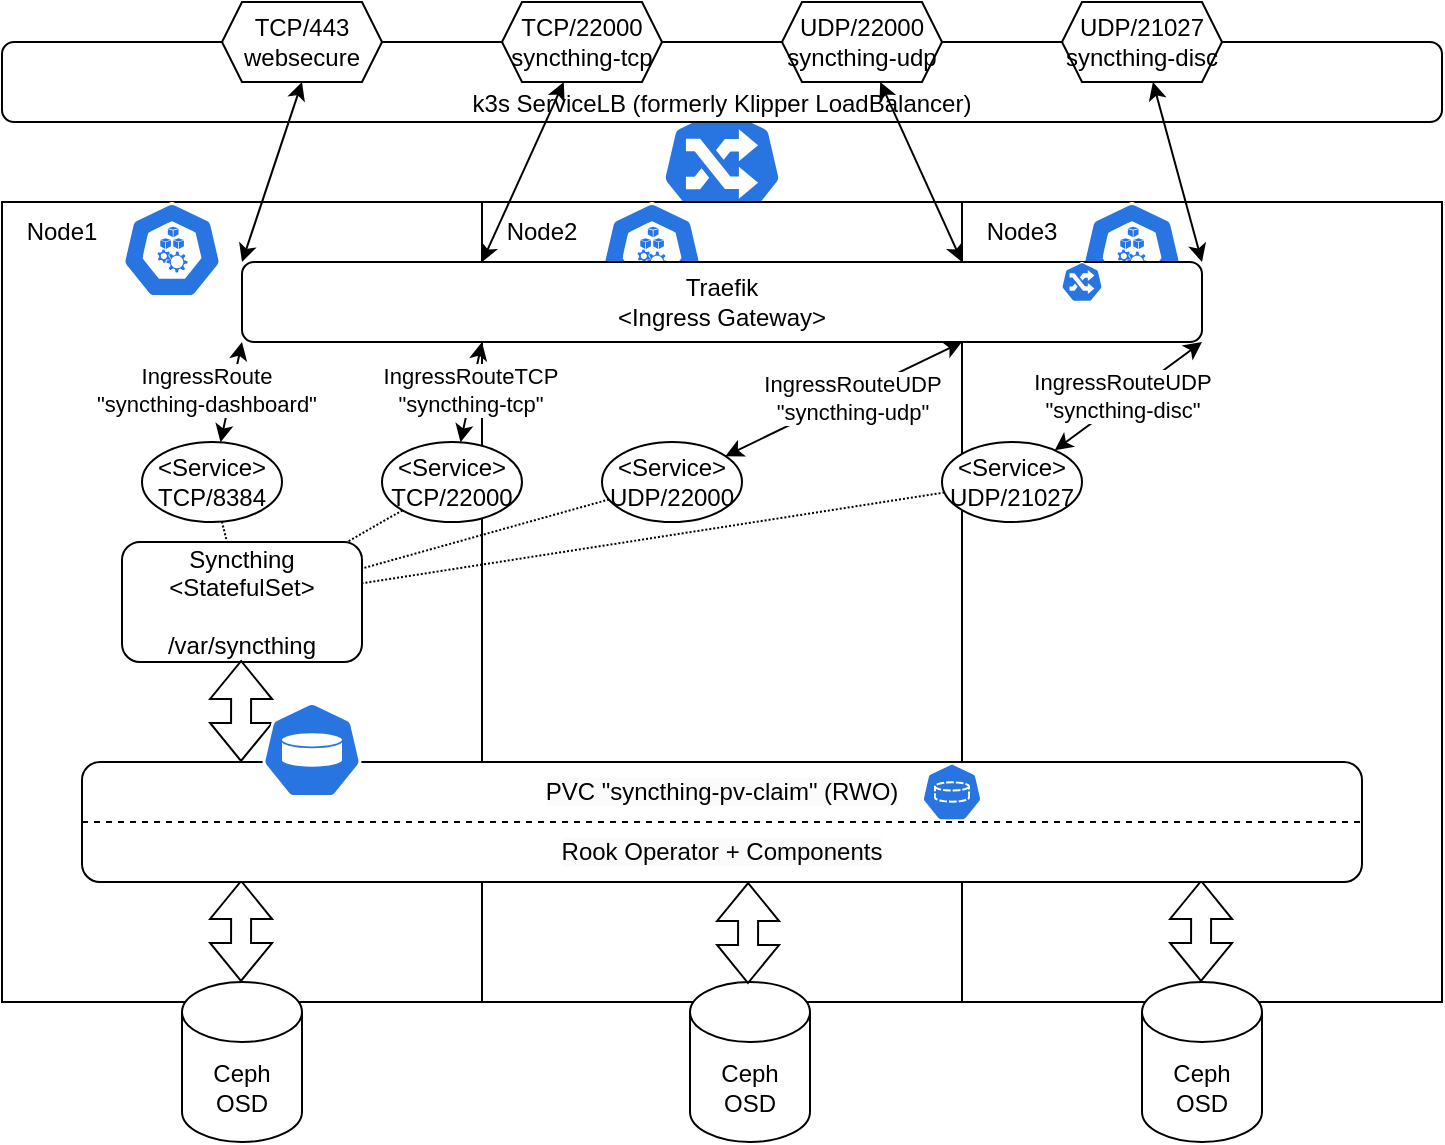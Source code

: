 <mxfile version="21.6.5" type="device">
  <diagram name="Seite-1" id="WY76_UIT-7cdqhVsJGH5">
    <mxGraphModel dx="954" dy="608" grid="1" gridSize="10" guides="1" tooltips="1" connect="1" arrows="1" fold="1" page="1" pageScale="1" pageWidth="827" pageHeight="1169" math="0" shadow="0">
      <root>
        <mxCell id="0" />
        <mxCell id="1" parent="0" />
        <mxCell id="g-BLfw2waqW90s4DqcR2-60" value="" style="sketch=0;html=1;dashed=0;whitespace=wrap;fillColor=#2875E2;strokeColor=#ffffff;points=[[0.005,0.63,0],[0.1,0.2,0],[0.9,0.2,0],[0.5,0,0],[0.995,0.63,0],[0.72,0.99,0],[0.5,1,0],[0.28,0.99,0]];verticalLabelPosition=bottom;align=center;verticalAlign=top;shape=mxgraph.kubernetes.icon;prIcon=ing" vertex="1" parent="1">
          <mxGeometry x="365" y="72" width="70" height="58" as="geometry" />
        </mxCell>
        <mxCell id="g-BLfw2waqW90s4DqcR2-8" value="" style="rounded=0;whiteSpace=wrap;html=1;" vertex="1" parent="1">
          <mxGeometry x="40" y="120" width="240" height="400" as="geometry" />
        </mxCell>
        <mxCell id="g-BLfw2waqW90s4DqcR2-9" value="" style="rounded=0;whiteSpace=wrap;html=1;" vertex="1" parent="1">
          <mxGeometry x="280" y="120" width="240" height="400" as="geometry" />
        </mxCell>
        <mxCell id="g-BLfw2waqW90s4DqcR2-10" value="" style="rounded=0;whiteSpace=wrap;html=1;" vertex="1" parent="1">
          <mxGeometry x="520" y="120" width="240" height="400" as="geometry" />
        </mxCell>
        <mxCell id="g-BLfw2waqW90s4DqcR2-11" value="Node1" style="text;html=1;strokeColor=none;fillColor=none;align=center;verticalAlign=middle;whiteSpace=wrap;rounded=0;" vertex="1" parent="1">
          <mxGeometry x="40" y="120" width="60" height="30" as="geometry" />
        </mxCell>
        <mxCell id="g-BLfw2waqW90s4DqcR2-12" value="Node2" style="text;html=1;strokeColor=none;fillColor=none;align=center;verticalAlign=middle;whiteSpace=wrap;rounded=0;" vertex="1" parent="1">
          <mxGeometry x="280" y="120" width="60" height="30" as="geometry" />
        </mxCell>
        <mxCell id="g-BLfw2waqW90s4DqcR2-13" value="Node3" style="text;html=1;strokeColor=none;fillColor=none;align=center;verticalAlign=middle;whiteSpace=wrap;rounded=0;" vertex="1" parent="1">
          <mxGeometry x="520" y="120" width="60" height="30" as="geometry" />
        </mxCell>
        <mxCell id="g-BLfw2waqW90s4DqcR2-15" value="Ceph OSD" style="shape=cylinder3;whiteSpace=wrap;html=1;boundedLbl=1;backgroundOutline=1;size=15;" vertex="1" parent="1">
          <mxGeometry x="130" y="510" width="60" height="80" as="geometry" />
        </mxCell>
        <mxCell id="g-BLfw2waqW90s4DqcR2-16" value="Ceph OSD" style="shape=cylinder3;whiteSpace=wrap;html=1;boundedLbl=1;backgroundOutline=1;size=15;" vertex="1" parent="1">
          <mxGeometry x="384" y="510" width="60" height="80" as="geometry" />
        </mxCell>
        <mxCell id="g-BLfw2waqW90s4DqcR2-17" value="Ceph OSD" style="shape=cylinder3;whiteSpace=wrap;html=1;boundedLbl=1;backgroundOutline=1;size=15;" vertex="1" parent="1">
          <mxGeometry x="610" y="510" width="60" height="80" as="geometry" />
        </mxCell>
        <mxCell id="g-BLfw2waqW90s4DqcR2-18" value="" style="shape=flexArrow;endArrow=classic;startArrow=classic;html=1;rounded=0;entryX=0.122;entryY=0.983;entryDx=0;entryDy=0;entryPerimeter=0;" edge="1" parent="1">
          <mxGeometry width="100" height="100" relative="1" as="geometry">
            <mxPoint x="159.5" y="510" as="sourcePoint" />
            <mxPoint x="159.58" y="458.98" as="targetPoint" />
          </mxGeometry>
        </mxCell>
        <mxCell id="g-BLfw2waqW90s4DqcR2-20" value="" style="shape=flexArrow;endArrow=classic;startArrow=classic;html=1;rounded=0;entryX=0.122;entryY=0.983;entryDx=0;entryDy=0;entryPerimeter=0;" edge="1" parent="1">
          <mxGeometry width="100" height="100" relative="1" as="geometry">
            <mxPoint x="413" y="511.02" as="sourcePoint" />
            <mxPoint x="413.08" y="460" as="targetPoint" />
          </mxGeometry>
        </mxCell>
        <mxCell id="g-BLfw2waqW90s4DqcR2-21" value="" style="shape=flexArrow;endArrow=classic;startArrow=classic;html=1;rounded=0;entryX=0.122;entryY=0.983;entryDx=0;entryDy=0;entryPerimeter=0;" edge="1" parent="1">
          <mxGeometry width="100" height="100" relative="1" as="geometry">
            <mxPoint x="639.5" y="510" as="sourcePoint" />
            <mxPoint x="639.58" y="458.98" as="targetPoint" />
          </mxGeometry>
        </mxCell>
        <mxCell id="g-BLfw2waqW90s4DqcR2-26" value="Syncthing &amp;lt;StatefulSet&amp;gt;&lt;br&gt;&lt;br&gt;/var/syncthing" style="rounded=1;whiteSpace=wrap;html=1;" vertex="1" parent="1">
          <mxGeometry x="100" y="290" width="120" height="60" as="geometry" />
        </mxCell>
        <mxCell id="g-BLfw2waqW90s4DqcR2-27" value="" style="shape=flexArrow;endArrow=classic;startArrow=classic;html=1;rounded=0;entryX=0.122;entryY=0.983;entryDx=0;entryDy=0;entryPerimeter=0;" edge="1" parent="1">
          <mxGeometry width="100" height="100" relative="1" as="geometry">
            <mxPoint x="159.5" y="400" as="sourcePoint" />
            <mxPoint x="159.58" y="348.98" as="targetPoint" />
          </mxGeometry>
        </mxCell>
        <mxCell id="g-BLfw2waqW90s4DqcR2-28" value="" style="group" vertex="1" connectable="0" parent="1">
          <mxGeometry x="80" y="400" width="640" height="60" as="geometry" />
        </mxCell>
        <mxCell id="g-BLfw2waqW90s4DqcR2-14" value="" style="rounded=1;whiteSpace=wrap;html=1;" vertex="1" parent="g-BLfw2waqW90s4DqcR2-28">
          <mxGeometry width="640" height="60" as="geometry" />
        </mxCell>
        <mxCell id="g-BLfw2waqW90s4DqcR2-22" value="" style="endArrow=none;dashed=1;html=1;rounded=0;entryX=1;entryY=0.5;entryDx=0;entryDy=0;exitX=0;exitY=0.5;exitDx=0;exitDy=0;" edge="1" parent="g-BLfw2waqW90s4DqcR2-28" source="g-BLfw2waqW90s4DqcR2-14" target="g-BLfw2waqW90s4DqcR2-14">
          <mxGeometry width="50" height="50" relative="1" as="geometry">
            <mxPoint x="300" y="-20" as="sourcePoint" />
            <mxPoint x="350" y="-70" as="targetPoint" />
          </mxGeometry>
        </mxCell>
        <mxCell id="g-BLfw2waqW90s4DqcR2-24" value="&lt;meta charset=&quot;utf-8&quot;&gt;&lt;span style=&quot;color: rgb(0, 0, 0); font-family: Helvetica; font-size: 12px; font-style: normal; font-variant-ligatures: normal; font-variant-caps: normal; font-weight: 400; letter-spacing: normal; orphans: 2; text-align: center; text-indent: 0px; text-transform: none; widows: 2; word-spacing: 0px; -webkit-text-stroke-width: 0px; background-color: rgb(251, 251, 251); text-decoration-thickness: initial; text-decoration-style: initial; text-decoration-color: initial; float: none; display: inline !important;&quot;&gt;PVC &quot;syncthing-pv-claim&quot; (RWO)&lt;/span&gt;" style="text;html=1;strokeColor=none;fillColor=none;align=center;verticalAlign=middle;whiteSpace=wrap;rounded=0;" vertex="1" parent="g-BLfw2waqW90s4DqcR2-28">
          <mxGeometry x="210" width="220" height="30" as="geometry" />
        </mxCell>
        <mxCell id="g-BLfw2waqW90s4DqcR2-25" value="&lt;span style=&quot;color: rgb(0, 0, 0); font-family: Helvetica; font-size: 12px; font-style: normal; font-variant-ligatures: normal; font-variant-caps: normal; font-weight: 400; letter-spacing: normal; orphans: 2; text-align: center; text-indent: 0px; text-transform: none; widows: 2; word-spacing: 0px; -webkit-text-stroke-width: 0px; background-color: rgb(251, 251, 251); text-decoration-thickness: initial; text-decoration-style: initial; text-decoration-color: initial; float: none; display: inline !important;&quot;&gt;Rook Operator + Components&lt;br&gt;&lt;/span&gt;" style="text;html=1;strokeColor=none;fillColor=none;align=center;verticalAlign=middle;whiteSpace=wrap;rounded=0;" vertex="1" parent="g-BLfw2waqW90s4DqcR2-28">
          <mxGeometry x="210" y="30" width="220" height="30" as="geometry" />
        </mxCell>
        <mxCell id="g-BLfw2waqW90s4DqcR2-39" value="" style="sketch=0;html=1;dashed=0;whitespace=wrap;fillColor=#2875E2;strokeColor=#ffffff;points=[[0.005,0.63,0],[0.1,0.2,0],[0.9,0.2,0],[0.5,0,0],[0.995,0.63,0],[0.72,0.99,0],[0.5,1,0],[0.28,0.99,0]];verticalLabelPosition=bottom;align=center;verticalAlign=top;shape=mxgraph.kubernetes.icon;prIcon=pv" vertex="1" parent="g-BLfw2waqW90s4DqcR2-28">
          <mxGeometry x="90" y="-30" width="50" height="48" as="geometry" />
        </mxCell>
        <mxCell id="g-BLfw2waqW90s4DqcR2-42" value="" style="sketch=0;html=1;dashed=0;whitespace=wrap;fillColor=#2875E2;strokeColor=#ffffff;points=[[0.005,0.63,0],[0.1,0.2,0],[0.9,0.2,0],[0.5,0,0],[0.995,0.63,0],[0.72,0.99,0],[0.5,1,0],[0.28,0.99,0]];verticalLabelPosition=bottom;align=center;verticalAlign=top;shape=mxgraph.kubernetes.icon;prIcon=pvc" vertex="1" parent="g-BLfw2waqW90s4DqcR2-28">
          <mxGeometry x="420" width="30" height="30" as="geometry" />
        </mxCell>
        <mxCell id="g-BLfw2waqW90s4DqcR2-34" style="rounded=0;orthogonalLoop=1;jettySize=auto;html=1;strokeWidth=1;dashed=1;endArrow=none;endFill=0;dashPattern=1 1;" edge="1" parent="1" source="g-BLfw2waqW90s4DqcR2-30" target="g-BLfw2waqW90s4DqcR2-26">
          <mxGeometry relative="1" as="geometry" />
        </mxCell>
        <mxCell id="g-BLfw2waqW90s4DqcR2-30" value="&amp;lt;Service&amp;gt;&lt;br&gt;TCP/8384" style="ellipse;whiteSpace=wrap;html=1;" vertex="1" parent="1">
          <mxGeometry x="110" y="240" width="70" height="40" as="geometry" />
        </mxCell>
        <mxCell id="g-BLfw2waqW90s4DqcR2-32" value="&amp;lt;Service&amp;gt;&lt;br&gt;UDP/22000" style="ellipse;whiteSpace=wrap;html=1;" vertex="1" parent="1">
          <mxGeometry x="340" y="240" width="70" height="40" as="geometry" />
        </mxCell>
        <mxCell id="g-BLfw2waqW90s4DqcR2-35" style="rounded=0;orthogonalLoop=1;jettySize=auto;html=1;strokeWidth=1;dashed=1;endArrow=none;endFill=0;dashPattern=1 1;" edge="1" parent="1" source="g-BLfw2waqW90s4DqcR2-31" target="g-BLfw2waqW90s4DqcR2-26">
          <mxGeometry relative="1" as="geometry">
            <mxPoint x="145" y="270" as="sourcePoint" />
            <mxPoint x="140" y="300" as="targetPoint" />
          </mxGeometry>
        </mxCell>
        <mxCell id="g-BLfw2waqW90s4DqcR2-36" style="rounded=0;orthogonalLoop=1;jettySize=auto;html=1;strokeWidth=1;dashed=1;endArrow=none;endFill=0;dashPattern=1 1;" edge="1" parent="1" source="g-BLfw2waqW90s4DqcR2-32" target="g-BLfw2waqW90s4DqcR2-26">
          <mxGeometry relative="1" as="geometry">
            <mxPoint x="240" y="268" as="sourcePoint" />
            <mxPoint x="204" y="300" as="targetPoint" />
          </mxGeometry>
        </mxCell>
        <mxCell id="g-BLfw2waqW90s4DqcR2-37" style="rounded=0;orthogonalLoop=1;jettySize=auto;html=1;strokeWidth=1;dashed=1;endArrow=none;endFill=0;dashPattern=1 1;" edge="1" parent="1" source="g-BLfw2waqW90s4DqcR2-33" target="g-BLfw2waqW90s4DqcR2-26">
          <mxGeometry relative="1" as="geometry">
            <mxPoint x="320" y="266" as="sourcePoint" />
            <mxPoint x="230" y="304" as="targetPoint" />
          </mxGeometry>
        </mxCell>
        <mxCell id="g-BLfw2waqW90s4DqcR2-38" value="" style="sketch=0;html=1;dashed=0;whitespace=wrap;fillColor=#2875E2;strokeColor=#ffffff;points=[[0.005,0.63,0],[0.1,0.2,0],[0.9,0.2,0],[0.5,0,0],[0.995,0.63,0],[0.72,0.99,0],[0.5,1,0],[0.28,0.99,0]];verticalLabelPosition=bottom;align=center;verticalAlign=top;shape=mxgraph.kubernetes.icon;prIcon=node" vertex="1" parent="1">
          <mxGeometry x="100" y="120" width="50" height="48" as="geometry" />
        </mxCell>
        <mxCell id="g-BLfw2waqW90s4DqcR2-31" value="&amp;lt;Service&amp;gt;&lt;br&gt;TCP/22000" style="ellipse;whiteSpace=wrap;html=1;" vertex="1" parent="1">
          <mxGeometry x="230" y="240" width="70" height="40" as="geometry" />
        </mxCell>
        <mxCell id="g-BLfw2waqW90s4DqcR2-33" value="&amp;lt;Service&amp;gt;&lt;br&gt;UDP/21027" style="ellipse;whiteSpace=wrap;html=1;" vertex="1" parent="1">
          <mxGeometry x="510" y="240" width="70" height="40" as="geometry" />
        </mxCell>
        <mxCell id="g-BLfw2waqW90s4DqcR2-45" value="" style="group" vertex="1" connectable="0" parent="1">
          <mxGeometry x="160" y="150" width="480" height="40" as="geometry" />
        </mxCell>
        <mxCell id="g-BLfw2waqW90s4DqcR2-41" value="" style="sketch=0;html=1;dashed=0;whitespace=wrap;fillColor=#2875E2;strokeColor=#ffffff;points=[[0.005,0.63,0],[0.1,0.2,0],[0.9,0.2,0],[0.5,0,0],[0.995,0.63,0],[0.72,0.99,0],[0.5,1,0],[0.28,0.99,0]];verticalLabelPosition=bottom;align=center;verticalAlign=top;shape=mxgraph.kubernetes.icon;prIcon=node" vertex="1" parent="g-BLfw2waqW90s4DqcR2-45">
          <mxGeometry x="420" y="-30" width="50" height="48" as="geometry" />
        </mxCell>
        <mxCell id="g-BLfw2waqW90s4DqcR2-40" value="" style="sketch=0;html=1;dashed=0;whitespace=wrap;fillColor=#2875E2;strokeColor=#ffffff;points=[[0.005,0.63,0],[0.1,0.2,0],[0.9,0.2,0],[0.5,0,0],[0.995,0.63,0],[0.72,0.99,0],[0.5,1,0],[0.28,0.99,0]];verticalLabelPosition=bottom;align=center;verticalAlign=top;shape=mxgraph.kubernetes.icon;prIcon=node" vertex="1" parent="g-BLfw2waqW90s4DqcR2-45">
          <mxGeometry x="180" y="-30" width="50" height="48" as="geometry" />
        </mxCell>
        <mxCell id="g-BLfw2waqW90s4DqcR2-43" value="Traefik&lt;br&gt;&amp;lt;Ingress Gateway&amp;gt;" style="rounded=1;whiteSpace=wrap;html=1;" vertex="1" parent="g-BLfw2waqW90s4DqcR2-45">
          <mxGeometry width="480" height="40" as="geometry" />
        </mxCell>
        <mxCell id="g-BLfw2waqW90s4DqcR2-44" value="" style="sketch=0;html=1;dashed=0;whitespace=wrap;fillColor=#2875E2;strokeColor=#ffffff;points=[[0.005,0.63,0],[0.1,0.2,0],[0.9,0.2,0],[0.5,0,0],[0.995,0.63,0],[0.72,0.99,0],[0.5,1,0],[0.28,0.99,0]];verticalLabelPosition=bottom;align=center;verticalAlign=top;shape=mxgraph.kubernetes.icon;prIcon=ing" vertex="1" parent="g-BLfw2waqW90s4DqcR2-45">
          <mxGeometry x="360" width="120" height="20" as="geometry" />
        </mxCell>
        <mxCell id="g-BLfw2waqW90s4DqcR2-46" value="IngressRoute&lt;br&gt;&quot;syncthing-dashboard&quot;" style="endArrow=classic;startArrow=classic;html=1;rounded=0;entryX=0;entryY=1;entryDx=0;entryDy=0;" edge="1" parent="1" source="g-BLfw2waqW90s4DqcR2-30" target="g-BLfw2waqW90s4DqcR2-43">
          <mxGeometry x="-0.065" y="13" width="50" height="50" relative="1" as="geometry">
            <mxPoint x="135" y="260" as="sourcePoint" />
            <mxPoint x="185" y="210" as="targetPoint" />
            <mxPoint as="offset" />
          </mxGeometry>
        </mxCell>
        <mxCell id="g-BLfw2waqW90s4DqcR2-47" value="" style="endArrow=classic;startArrow=classic;html=1;rounded=0;entryX=0.25;entryY=1;entryDx=0;entryDy=0;" edge="1" parent="1" source="g-BLfw2waqW90s4DqcR2-31" target="g-BLfw2waqW90s4DqcR2-43">
          <mxGeometry width="50" height="50" relative="1" as="geometry">
            <mxPoint x="187" y="262" as="sourcePoint" />
            <mxPoint x="350" y="220" as="targetPoint" />
          </mxGeometry>
        </mxCell>
        <mxCell id="g-BLfw2waqW90s4DqcR2-52" value="IngressRouteTCP&lt;br&gt;&quot;syncthing-tcp&quot;" style="edgeLabel;html=1;align=center;verticalAlign=middle;resizable=0;points=[];" vertex="1" connectable="0" parent="g-BLfw2waqW90s4DqcR2-47">
          <mxGeometry x="0.036" y="1" relative="1" as="geometry">
            <mxPoint as="offset" />
          </mxGeometry>
        </mxCell>
        <mxCell id="g-BLfw2waqW90s4DqcR2-48" value="" style="endArrow=classic;startArrow=classic;html=1;rounded=0;entryX=0.75;entryY=1;entryDx=0;entryDy=0;" edge="1" parent="1" source="g-BLfw2waqW90s4DqcR2-32" target="g-BLfw2waqW90s4DqcR2-43">
          <mxGeometry width="50" height="50" relative="1" as="geometry">
            <mxPoint x="302" y="257" as="sourcePoint" />
            <mxPoint x="380" y="220" as="targetPoint" />
          </mxGeometry>
        </mxCell>
        <mxCell id="g-BLfw2waqW90s4DqcR2-53" value="IngressRouteUDP&lt;br&gt;&quot;syncthing-udp&quot;" style="edgeLabel;html=1;align=center;verticalAlign=middle;resizable=0;points=[];" vertex="1" connectable="0" parent="g-BLfw2waqW90s4DqcR2-48">
          <mxGeometry x="0.06" y="-1" relative="1" as="geometry">
            <mxPoint as="offset" />
          </mxGeometry>
        </mxCell>
        <mxCell id="g-BLfw2waqW90s4DqcR2-49" value="" style="endArrow=classic;startArrow=classic;html=1;rounded=0;entryX=1;entryY=1;entryDx=0;entryDy=0;" edge="1" parent="1" source="g-BLfw2waqW90s4DqcR2-33" target="g-BLfw2waqW90s4DqcR2-43">
          <mxGeometry width="50" height="50" relative="1" as="geometry">
            <mxPoint x="404" y="253" as="sourcePoint" />
            <mxPoint x="440" y="220" as="targetPoint" />
          </mxGeometry>
        </mxCell>
        <mxCell id="g-BLfw2waqW90s4DqcR2-54" value="IngressRouteUDP&lt;br&gt;&quot;syncthing-disc&quot;" style="edgeLabel;html=1;align=center;verticalAlign=middle;resizable=0;points=[];" vertex="1" connectable="0" parent="g-BLfw2waqW90s4DqcR2-49">
          <mxGeometry x="-0.072" y="3" relative="1" as="geometry">
            <mxPoint x="1" as="offset" />
          </mxGeometry>
        </mxCell>
        <mxCell id="g-BLfw2waqW90s4DqcR2-55" value="k3s ServiceLB (formerly Klipper LoadBalancer)" style="rounded=1;whiteSpace=wrap;html=1;verticalAlign=bottom;" vertex="1" parent="1">
          <mxGeometry x="40" y="40" width="720" height="40" as="geometry" />
        </mxCell>
        <mxCell id="g-BLfw2waqW90s4DqcR2-56" value="TCP/443 websecure" style="shape=hexagon;perimeter=hexagonPerimeter2;whiteSpace=wrap;html=1;fixedSize=1;size=10;" vertex="1" parent="1">
          <mxGeometry x="150" y="20" width="80" height="40" as="geometry" />
        </mxCell>
        <mxCell id="g-BLfw2waqW90s4DqcR2-57" value="TCP/22000 syncthing-tcp" style="shape=hexagon;perimeter=hexagonPerimeter2;whiteSpace=wrap;html=1;fixedSize=1;size=10;" vertex="1" parent="1">
          <mxGeometry x="290" y="20" width="80" height="40" as="geometry" />
        </mxCell>
        <mxCell id="g-BLfw2waqW90s4DqcR2-58" value="UDP/22000 syncthing-udp" style="shape=hexagon;perimeter=hexagonPerimeter2;whiteSpace=wrap;html=1;fixedSize=1;size=10;" vertex="1" parent="1">
          <mxGeometry x="430" y="20" width="80" height="40" as="geometry" />
        </mxCell>
        <mxCell id="g-BLfw2waqW90s4DqcR2-59" value="UDP/21027 syncthing-disc" style="shape=hexagon;perimeter=hexagonPerimeter2;whiteSpace=wrap;html=1;fixedSize=1;size=10;" vertex="1" parent="1">
          <mxGeometry x="570" y="20" width="80" height="40" as="geometry" />
        </mxCell>
        <mxCell id="g-BLfw2waqW90s4DqcR2-63" style="rounded=0;orthogonalLoop=1;jettySize=auto;html=1;exitX=0;exitY=0;exitDx=0;exitDy=0;startArrow=classic;startFill=1;" edge="1" parent="1" source="g-BLfw2waqW90s4DqcR2-43">
          <mxGeometry relative="1" as="geometry">
            <mxPoint x="190" y="60" as="targetPoint" />
          </mxGeometry>
        </mxCell>
        <mxCell id="g-BLfw2waqW90s4DqcR2-64" style="rounded=0;orthogonalLoop=1;jettySize=auto;html=1;exitX=0.25;exitY=0;exitDx=0;exitDy=0;startArrow=classic;startFill=1;" edge="1" parent="1" source="g-BLfw2waqW90s4DqcR2-43" target="g-BLfw2waqW90s4DqcR2-57">
          <mxGeometry relative="1" as="geometry">
            <mxPoint x="295" y="150" as="sourcePoint" />
            <mxPoint x="325" y="60" as="targetPoint" />
          </mxGeometry>
        </mxCell>
        <mxCell id="g-BLfw2waqW90s4DqcR2-65" style="rounded=0;orthogonalLoop=1;jettySize=auto;html=1;exitX=0.75;exitY=0;exitDx=0;exitDy=0;startArrow=classic;startFill=1;" edge="1" parent="1" source="g-BLfw2waqW90s4DqcR2-43" target="g-BLfw2waqW90s4DqcR2-58">
          <mxGeometry relative="1" as="geometry">
            <mxPoint x="290" y="160" as="sourcePoint" />
            <mxPoint x="331" y="70" as="targetPoint" />
          </mxGeometry>
        </mxCell>
        <mxCell id="g-BLfw2waqW90s4DqcR2-66" style="rounded=0;orthogonalLoop=1;jettySize=auto;html=1;exitX=1;exitY=0;exitDx=0;exitDy=0;startArrow=classic;startFill=1;" edge="1" parent="1" source="g-BLfw2waqW90s4DqcR2-43" target="g-BLfw2waqW90s4DqcR2-59">
          <mxGeometry relative="1" as="geometry">
            <mxPoint x="530" y="160" as="sourcePoint" />
            <mxPoint x="489" y="70" as="targetPoint" />
          </mxGeometry>
        </mxCell>
      </root>
    </mxGraphModel>
  </diagram>
</mxfile>
